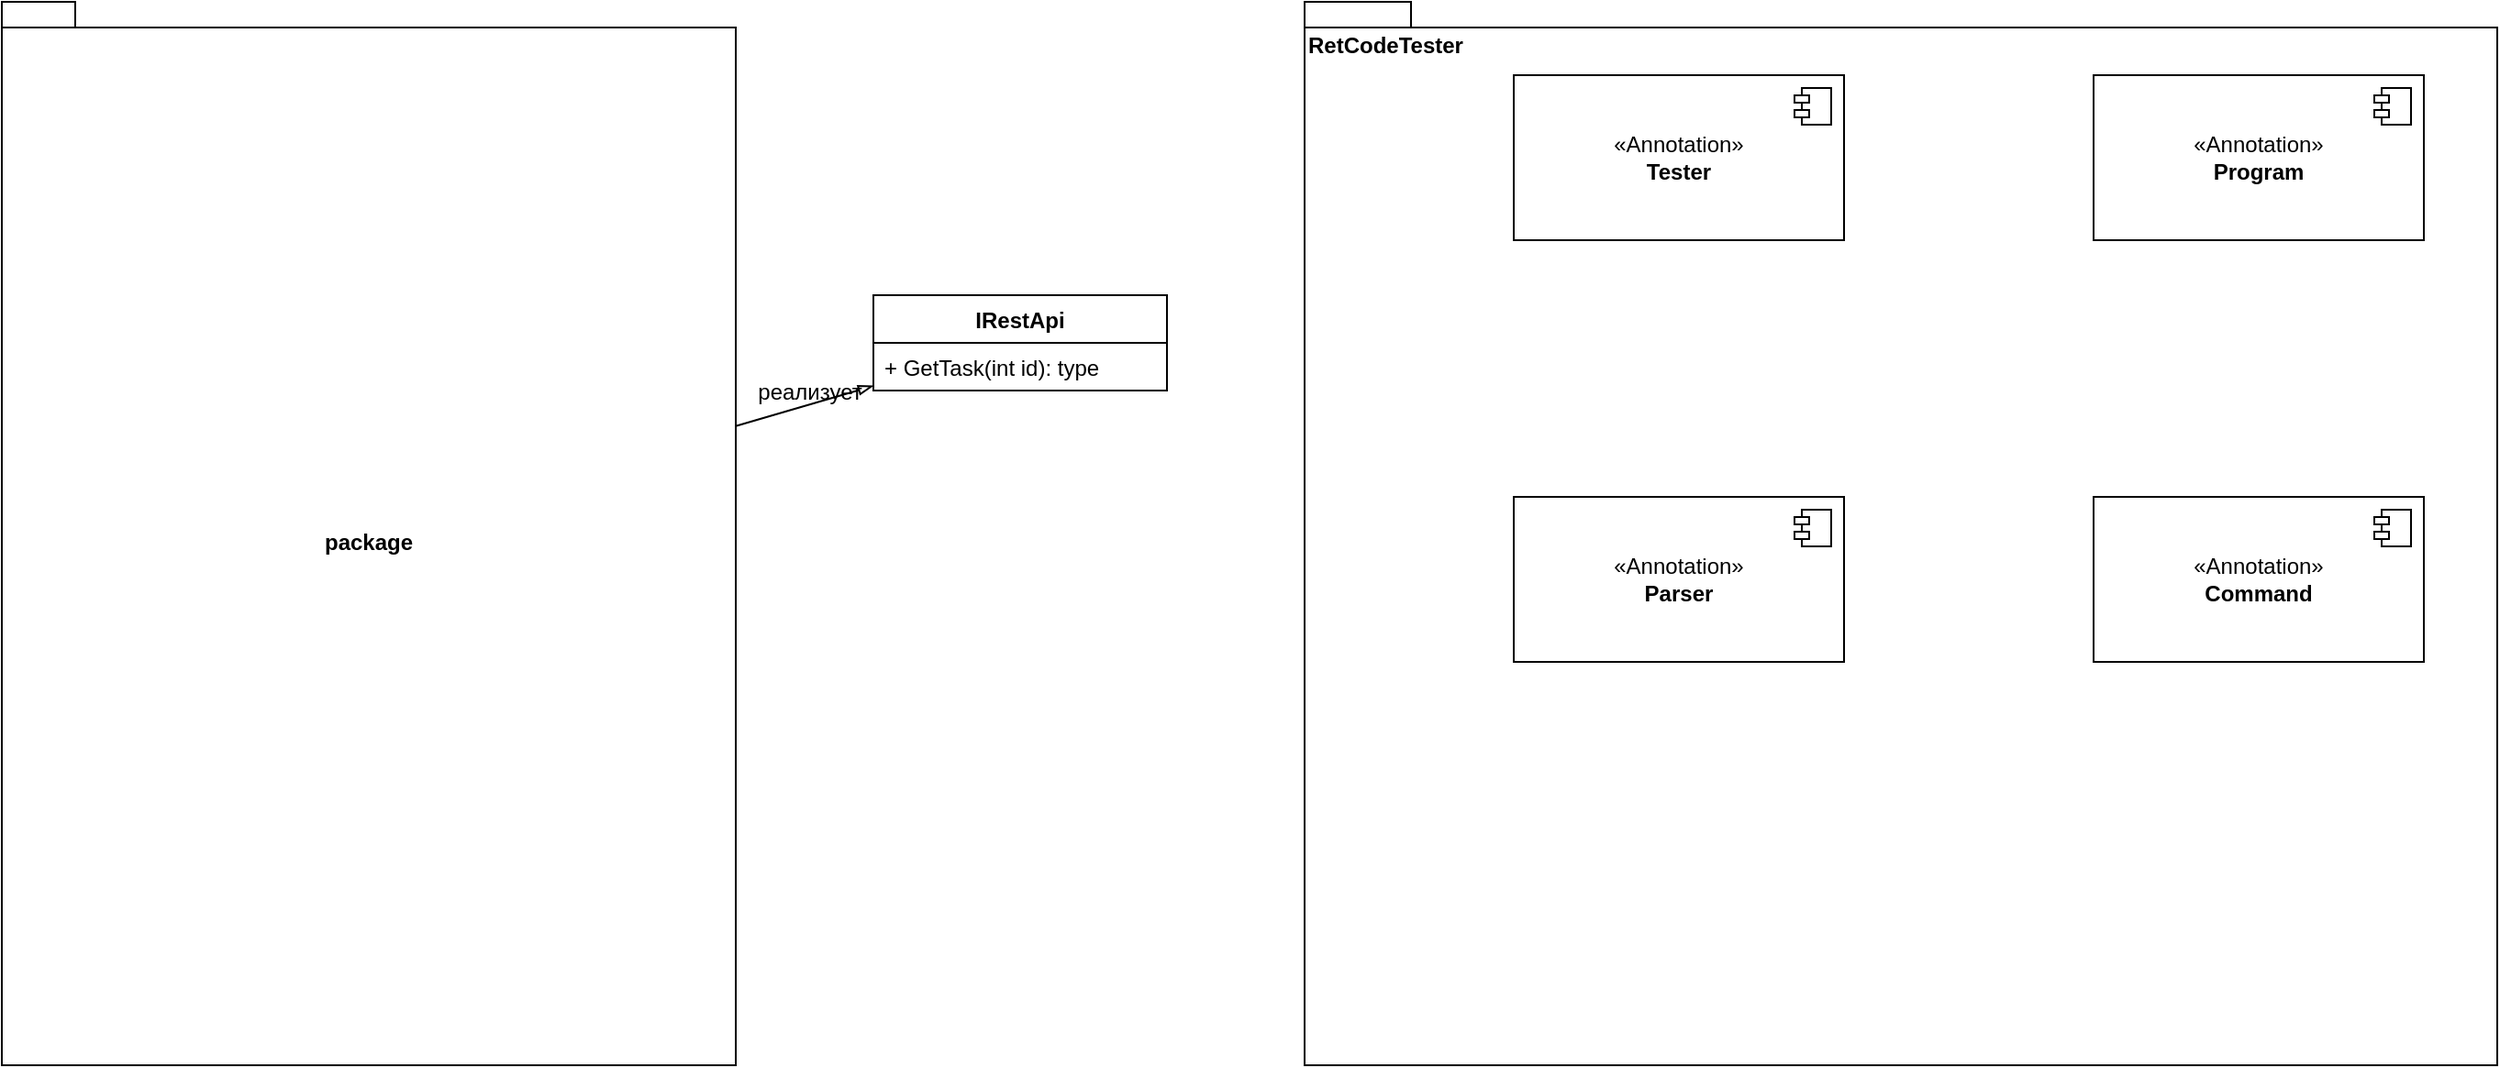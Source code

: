 <mxfile version="24.4.6" type="device">
  <diagram name="Страница — 1" id="joFDNhUheDzTybxz9MZR">
    <mxGraphModel dx="1755" dy="553" grid="1" gridSize="10" guides="1" tooltips="1" connect="1" arrows="1" fold="1" page="1" pageScale="1" pageWidth="827" pageHeight="1169" math="0" shadow="0">
      <root>
        <mxCell id="0" />
        <mxCell id="1" parent="0" />
        <mxCell id="R981EB8doO0Tql4DZY0m-2" value="RetCodeTester" style="shape=folder;fontStyle=1;spacingTop=10;tabWidth=40;tabHeight=14;tabPosition=left;html=1;whiteSpace=wrap;spacingBottom=0;spacingRight=0;align=left;verticalAlign=top;" vertex="1" parent="1">
          <mxGeometry x="300" y="40" width="650" height="580" as="geometry" />
        </mxCell>
        <mxCell id="R981EB8doO0Tql4DZY0m-3" value="«Annotation»&lt;br&gt;&lt;b&gt;Program&lt;/b&gt;" style="html=1;dropTarget=0;whiteSpace=wrap;" vertex="1" parent="1">
          <mxGeometry x="730" y="80" width="180" height="90" as="geometry" />
        </mxCell>
        <mxCell id="R981EB8doO0Tql4DZY0m-4" value="" style="shape=module;jettyWidth=8;jettyHeight=4;" vertex="1" parent="R981EB8doO0Tql4DZY0m-3">
          <mxGeometry x="1" width="20" height="20" relative="1" as="geometry">
            <mxPoint x="-27" y="7" as="offset" />
          </mxGeometry>
        </mxCell>
        <mxCell id="R981EB8doO0Tql4DZY0m-10" value="«Annotation»&lt;br&gt;&lt;b&gt;Tester&lt;/b&gt;" style="html=1;dropTarget=0;whiteSpace=wrap;" vertex="1" parent="1">
          <mxGeometry x="414" y="80" width="180" height="90" as="geometry" />
        </mxCell>
        <mxCell id="R981EB8doO0Tql4DZY0m-11" value="" style="shape=module;jettyWidth=8;jettyHeight=4;" vertex="1" parent="R981EB8doO0Tql4DZY0m-10">
          <mxGeometry x="1" width="20" height="20" relative="1" as="geometry">
            <mxPoint x="-27" y="7" as="offset" />
          </mxGeometry>
        </mxCell>
        <mxCell id="R981EB8doO0Tql4DZY0m-12" value="«Annotation»&lt;br&gt;&lt;b&gt;Parser&lt;/b&gt;" style="html=1;dropTarget=0;whiteSpace=wrap;" vertex="1" parent="1">
          <mxGeometry x="414" y="310" width="180" height="90" as="geometry" />
        </mxCell>
        <mxCell id="R981EB8doO0Tql4DZY0m-13" value="" style="shape=module;jettyWidth=8;jettyHeight=4;" vertex="1" parent="R981EB8doO0Tql4DZY0m-12">
          <mxGeometry x="1" width="20" height="20" relative="1" as="geometry">
            <mxPoint x="-27" y="7" as="offset" />
          </mxGeometry>
        </mxCell>
        <mxCell id="R981EB8doO0Tql4DZY0m-14" value="«Annotation»&lt;br&gt;&lt;b&gt;Command&lt;/b&gt;" style="html=1;dropTarget=0;whiteSpace=wrap;" vertex="1" parent="1">
          <mxGeometry x="730" y="310" width="180" height="90" as="geometry" />
        </mxCell>
        <mxCell id="R981EB8doO0Tql4DZY0m-15" value="" style="shape=module;jettyWidth=8;jettyHeight=4;" vertex="1" parent="R981EB8doO0Tql4DZY0m-14">
          <mxGeometry x="1" width="20" height="20" relative="1" as="geometry">
            <mxPoint x="-27" y="7" as="offset" />
          </mxGeometry>
        </mxCell>
        <mxCell id="R981EB8doO0Tql4DZY0m-36" style="rounded=0;orthogonalLoop=1;jettySize=auto;html=1;endArrow=blockThin;endFill=0;strokeWidth=1;" edge="1" parent="1" source="R981EB8doO0Tql4DZY0m-17" target="R981EB8doO0Tql4DZY0m-32">
          <mxGeometry relative="1" as="geometry" />
        </mxCell>
        <mxCell id="R981EB8doO0Tql4DZY0m-17" value="package" style="shape=folder;fontStyle=1;spacingTop=10;tabWidth=40;tabHeight=14;tabPosition=left;html=1;whiteSpace=wrap;" vertex="1" parent="1">
          <mxGeometry x="-410" y="40" width="400" height="580" as="geometry" />
        </mxCell>
        <mxCell id="R981EB8doO0Tql4DZY0m-32" value="IRestApi" style="swimlane;fontStyle=1;align=center;verticalAlign=top;childLayout=stackLayout;horizontal=1;startSize=26;horizontalStack=0;resizeParent=1;resizeParentMax=0;resizeLast=0;collapsible=1;marginBottom=0;whiteSpace=wrap;html=1;" vertex="1" parent="1">
          <mxGeometry x="65" y="200" width="160" height="52" as="geometry">
            <mxRectangle x="65" y="200" width="90" height="30" as="alternateBounds" />
          </mxGeometry>
        </mxCell>
        <mxCell id="R981EB8doO0Tql4DZY0m-35" value="+ GetTask(int id): type" style="text;strokeColor=none;fillColor=none;align=left;verticalAlign=top;spacingLeft=4;spacingRight=4;overflow=hidden;rotatable=0;points=[[0,0.5],[1,0.5]];portConstraint=eastwest;whiteSpace=wrap;html=1;" vertex="1" parent="R981EB8doO0Tql4DZY0m-32">
          <mxGeometry y="26" width="160" height="26" as="geometry" />
        </mxCell>
        <mxCell id="R981EB8doO0Tql4DZY0m-38" value="реализует" style="text;html=1;align=center;verticalAlign=middle;resizable=0;points=[];autosize=1;strokeColor=none;fillColor=none;" vertex="1" parent="1">
          <mxGeometry x="-10" y="238" width="80" height="30" as="geometry" />
        </mxCell>
      </root>
    </mxGraphModel>
  </diagram>
</mxfile>
